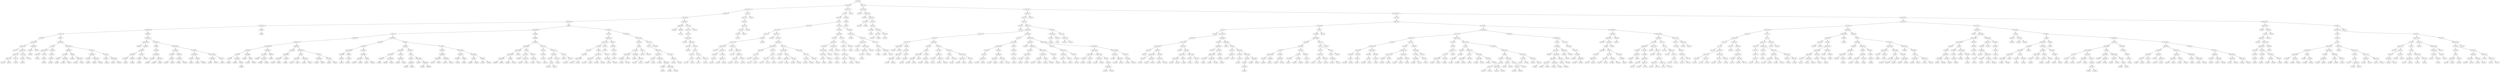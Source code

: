 digraph T {
	plus10770 -> X10771
	plus10774 -> X10775
	plus10774 -> X10776
	plus10773 -> plus10774
	ln10777 -> X10778
	plus10773 -> ln10777
	minus10772 -> plus10773
	ln10780 -> X10781
	div10779 -> ln10780
	div10779 -> X10782
	minus10772 -> div10779
	plus10770 -> minus10772
	plus10769 -> plus10770
	ln10784 -> X10785
	mult10783 -> ln10784
	mult10783 -> X10786
	plus10769 -> mult10783
	ln10768 -> plus10769
	e10767 -> ln10768
	sin10791 -> X10792
	minus10790 -> sin10791
	ln10794 -> X10795
	ln10793 -> ln10794
	minus10790 -> ln10793
	e10789 -> minus10790
	cos10798 -> X10799
	cos10797 -> cos10798
	cos10796 -> cos10797
	e10789 -> cos10796
	mult10788 -> e10789
	ln10803 -> X10804
	div10802 -> ln10803
	mult10805 -> X10806
	mult10805 -> X10807
	div10802 -> mult10805
	plus10801 -> div10802
	e10808 -> X10809
	minus10810 -> X10811
	minus10810 -> X10812
	e10808 -> minus10810
	plus10801 -> e10808
	minus10800 -> plus10801
	sin10815 -> X10816
	plus10814 -> sin10815
	minus10817 -> X10818
	minus10817 -> X10819
	plus10814 -> minus10817
	e10813 -> plus10814
	sin10821 -> X10822
	e10820 -> sin10821
	minus10823 -> X10824
	minus10823 -> X10825
	e10820 -> minus10823
	e10813 -> e10820
	minus10800 -> e10813
	mult10788 -> minus10800
	ln10787 -> mult10788
	e10767 -> ln10787
	mult10766 -> e10767
	minus10828 -> X10829
	cos10833 -> X10834
	div10832 -> cos10833
	sin10835 -> X10836
	div10832 -> sin10835
	div10831 -> div10832
	ln10838 -> X10839
	div10837 -> ln10838
	div10837 -> X10840
	div10831 -> div10837
	cos10830 -> div10831
	minus10828 -> cos10830
	mult10827 -> minus10828
	cos10845 -> X10846
	minus10844 -> cos10845
	plus10847 -> X10848
	plus10847 -> X10849
	minus10844 -> plus10847
	sin10843 -> minus10844
	ln10842 -> sin10843
	mult10841 -> ln10842
	div10853 -> X10854
	div10853 -> X10855
	sin10852 -> div10853
	plus10851 -> sin10852
	plus10857 -> X10858
	plus10857 -> X10859
	cos10856 -> plus10857
	plus10851 -> cos10856
	mult10850 -> plus10851
	ln10862 -> X10863
	minus10861 -> ln10862
	e10864 -> X10865
	e10864 -> X10866
	minus10861 -> e10864
	e10860 -> minus10861
	mult10868 -> X10869
	mult10868 -> X10870
	minus10867 -> mult10868
	cos10871 -> X10872
	minus10867 -> cos10871
	e10860 -> minus10867
	mult10850 -> e10860
	mult10841 -> mult10850
	mult10827 -> mult10841
	sin10826 -> mult10827
	mult10766 -> sin10826
	mult10765 -> mult10766
	ln10873 -> X10874
	mult10765 -> ln10873
	plus10764 -> mult10765
	ln10883 -> X10884
	e10882 -> ln10883
	plus10885 -> X10886
	ln10887 -> X10888
	plus10885 -> ln10887
	e10882 -> plus10885
	div10881 -> e10882
	plus10889 -> X10890
	e10891 -> X10892
	e10891 -> X10893
	plus10889 -> e10891
	div10881 -> plus10889
	minus10880 -> div10881
	div10895 -> X10896
	plus10897 -> X10898
	plus10897 -> X10899
	div10895 -> plus10897
	plus10894 -> div10895
	ln10900 -> X10901
	plus10894 -> ln10900
	minus10880 -> plus10894
	plus10879 -> minus10880
	plus10905 -> X10906
	plus10905 -> X10907
	plus10904 -> plus10905
	sin10908 -> X10909
	plus10904 -> sin10908
	cos10903 -> plus10904
	plus10902 -> cos10903
	mult10912 -> X10913
	mult10912 -> X10914
	e10911 -> mult10912
	mult10915 -> X10916
	mult10915 -> X10917
	e10911 -> mult10915
	minus10910 -> e10911
	mult10919 -> X10920
	mult10919 -> X10921
	e10918 -> mult10919
	div10922 -> X10923
	div10922 -> X10924
	e10918 -> div10922
	minus10910 -> e10918
	plus10902 -> minus10910
	plus10879 -> plus10902
	sin10878 -> plus10879
	e10877 -> sin10878
	sin10930 -> X10931
	sin10929 -> sin10930
	minus10928 -> sin10929
	cos10933 -> X10934
	ln10932 -> cos10933
	minus10928 -> ln10932
	div10927 -> minus10928
	plus10937 -> X10938
	plus10937 -> X10939
	plus10936 -> plus10937
	e10940 -> X10941
	e10940 -> X10942
	plus10936 -> e10940
	cos10935 -> plus10936
	div10927 -> cos10935
	ln10926 -> div10927
	mult10925 -> ln10926
	sin10947 -> X10948
	div10946 -> sin10947
	minus10949 -> X10950
	minus10949 -> X10951
	div10946 -> minus10949
	plus10945 -> div10946
	mult10953 -> X10954
	mult10953 -> X10955
	cos10952 -> mult10953
	plus10945 -> cos10952
	div10944 -> plus10945
	mult10959 -> X10960
	mult10959 -> X10961
	ln10958 -> mult10959
	e10957 -> ln10958
	minus10962 -> X10963
	mult10964 -> X10965
	mult10964 -> X10966
	minus10962 -> mult10964
	e10957 -> minus10962
	cos10956 -> e10957
	div10944 -> cos10956
	e10943 -> div10944
	minus10970 -> X10971
	minus10970 -> X10972
	mult10969 -> minus10970
	plus10973 -> X10974
	plus10973 -> X10975
	mult10969 -> plus10973
	sin10968 -> mult10969
	e10967 -> sin10968
	sin10978 -> X10979
	plus10977 -> sin10978
	ln10980 -> X10981
	plus10977 -> ln10980
	mult10976 -> plus10977
	e10983 -> X10984
	e10983 -> X10985
	plus10982 -> e10983
	e10986 -> X10987
	e10986 -> X10988
	plus10982 -> e10986
	mult10976 -> plus10982
	e10967 -> mult10976
	e10943 -> e10967
	mult10925 -> e10943
	e10877 -> mult10925
	minus10876 -> e10877
	plus10995 -> X10996
	plus10995 -> X10997
	minus10994 -> plus10995
	e10998 -> X10999
	e10998 -> X11000
	minus10994 -> e10998
	minus10993 -> minus10994
	minus10993 -> X11001
	mult10992 -> minus10993
	div11003 -> X11004
	mult11005 -> X11006
	mult11005 -> X11007
	div11003 -> mult11005
	e11002 -> div11003
	plus11009 -> X11010
	plus11009 -> X11011
	ln11008 -> plus11009
	e11002 -> ln11008
	mult10992 -> e11002
	div10991 -> mult10992
	sin11015 -> X11016
	sin11014 -> sin11015
	ln11013 -> sin11014
	div11012 -> ln11013
	e11020 -> X11021
	e11020 -> X11022
	ln11019 -> e11020
	plus11018 -> ln11019
	cos11023 -> X11024
	plus11018 -> cos11023
	mult11017 -> plus11018
	e11025 -> X11026
	sin11027 -> X11028
	e11025 -> sin11027
	mult11017 -> e11025
	div11012 -> mult11017
	div10991 -> div11012
	sin10990 -> div10991
	sin10989 -> sin10990
	minus10876 -> sin10989
	e10875 -> minus10876
	minus11036 -> X11037
	minus11036 -> X11038
	sin11035 -> minus11036
	ln11034 -> sin11035
	e11033 -> ln11034
	plus11041 -> X11042
	plus11041 -> X11043
	minus11040 -> plus11041
	div11044 -> X11045
	div11044 -> X11046
	minus11040 -> div11044
	e11039 -> minus11040
	plus11048 -> X11049
	plus11048 -> X11050
	ln11047 -> plus11048
	e11039 -> ln11047
	e11033 -> e11039
	minus11032 -> e11033
	ln11051 -> X11052
	minus11032 -> ln11051
	minus11031 -> minus11032
	ln11056 -> X11057
	sin11055 -> ln11056
	cos11054 -> sin11055
	ln11053 -> cos11054
	minus11031 -> ln11053
	ln11030 -> minus11031
	e11029 -> ln11030
	div11064 -> X11065
	div11064 -> X11066
	minus11063 -> div11064
	minus11063 -> X11067
	div11062 -> minus11063
	mult11068 -> X11069
	div11070 -> X11071
	div11070 -> X11072
	mult11068 -> div11070
	div11062 -> mult11068
	e11061 -> div11062
	e11073 -> X11074
	e11073 -> X11075
	e11061 -> e11073
	sin11060 -> e11061
	plus11059 -> sin11060
	e11080 -> X11081
	e11080 -> X11082
	minus11079 -> e11080
	mult11083 -> X11084
	ln11086 -> X11087
	plus11085 -> ln11086
	minus11088 -> X11089
	minus11088 -> X11090
	plus11085 -> minus11088
	mult11083 -> plus11085
	minus11079 -> mult11083
	plus11078 -> minus11079
	div11092 -> X11093
	div11092 -> X11094
	cos11091 -> div11092
	plus11078 -> cos11091
	ln11077 -> plus11078
	div11076 -> ln11077
	div11076 -> X11095
	plus11059 -> div11076
	sin11058 -> plus11059
	e11029 -> sin11058
	e10875 -> e11029
	plus10764 -> e10875
	div10763 -> plus10764
	mult11097 -> X11098
	sin11099 -> X11100
	mult11097 -> sin11099
	mult11096 -> mult11097
	minus11104 -> X11105
	sin11107 -> X11108
	plus11106 -> sin11107
	e11112 -> X11113
	e11112 -> X11114
	sin11111 -> e11112
	e11110 -> sin11111
	sin11116 -> X11117
	e11115 -> sin11116
	sin11118 -> X11119
	e11115 -> sin11118
	e11110 -> e11115
	ln11109 -> e11110
	plus11106 -> ln11109
	minus11104 -> plus11106
	sin11103 -> minus11104
	cos11102 -> sin11103
	div11101 -> cos11102
	div11101 -> X11120
	mult11096 -> div11101
	div10763 -> mult11096
	sin10762 -> div10763
	minus10761 -> sin10762
	ln11126 -> X11127
	div11125 -> ln11126
	div11125 -> X11128
	plus11124 -> div11125
	plus11124 -> X11129
	sin11123 -> plus11124
	sin11122 -> sin11123
	div11121 -> sin11122
	div11121 -> X11130
	minus10761 -> div11121
	mult10760 -> minus10761
	minus11140 -> X11141
	cos11144 -> X11145
	sin11143 -> cos11144
	mult11142 -> sin11143
	mult11147 -> X11148
	mult11147 -> X11149
	cos11146 -> mult11147
	mult11142 -> cos11146
	minus11140 -> mult11142
	div11139 -> minus11140
	mult11150 -> X11151
	mult11152 -> X11153
	div11155 -> X11156
	div11155 -> X11157
	mult11154 -> div11155
	sin11158 -> X11159
	mult11154 -> sin11158
	mult11152 -> mult11154
	mult11150 -> mult11152
	div11139 -> mult11150
	div11138 -> div11139
	div11138 -> X11160
	sin11137 -> div11138
	div11136 -> sin11137
	mult11161 -> X11162
	div11167 -> X11168
	plus11169 -> X11170
	plus11169 -> X11171
	div11167 -> plus11169
	sin11166 -> div11167
	minus11165 -> sin11166
	div11174 -> X11175
	div11174 -> X11176
	e11173 -> div11174
	ln11177 -> X11178
	e11173 -> ln11177
	cos11172 -> e11173
	minus11165 -> cos11172
	plus11164 -> minus11165
	cos11181 -> X11182
	minus11180 -> cos11181
	mult11184 -> X11185
	mult11184 -> X11186
	e11183 -> mult11184
	e11187 -> X11188
	e11187 -> X11189
	e11183 -> e11187
	minus11180 -> e11183
	div11179 -> minus11180
	div11192 -> X11193
	div11192 -> X11194
	div11191 -> div11192
	cos11195 -> X11196
	div11191 -> cos11195
	sin11190 -> div11191
	div11179 -> sin11190
	plus11164 -> div11179
	cos11163 -> plus11164
	mult11161 -> cos11163
	div11136 -> mult11161
	ln11135 -> div11136
	e11134 -> ln11135
	ln11205 -> X11206
	mult11204 -> ln11205
	cos11207 -> X11208
	mult11204 -> cos11207
	minus11203 -> mult11204
	minus11203 -> X11209
	cos11202 -> minus11203
	plus11201 -> cos11202
	cos11213 -> X11214
	sin11212 -> cos11213
	ln11211 -> sin11212
	minus11210 -> ln11211
	minus11210 -> X11215
	plus11201 -> minus11210
	ln11200 -> plus11201
	plus11199 -> ln11200
	sin11221 -> X11222
	minus11220 -> sin11221
	mult11223 -> X11224
	mult11223 -> X11225
	minus11220 -> mult11223
	sin11219 -> minus11220
	cos11218 -> sin11219
	div11217 -> cos11218
	ln11226 -> X11227
	div11217 -> ln11226
	ln11216 -> div11217
	plus11199 -> ln11216
	cos11198 -> plus11199
	div11197 -> cos11198
	mult11229 -> X11230
	sin11233 -> X11234
	minus11232 -> sin11233
	cos11237 -> X11238
	mult11236 -> cos11237
	mult11236 -> X11239
	minus11235 -> mult11236
	minus11235 -> X11240
	minus11232 -> minus11235
	div11231 -> minus11232
	cos11243 -> X11244
	e11242 -> cos11243
	mult11245 -> X11246
	mult11245 -> X11247
	e11242 -> mult11245
	cos11241 -> e11242
	div11231 -> cos11241
	mult11229 -> div11231
	sin11228 -> mult11229
	div11197 -> sin11228
	e11134 -> div11197
	sin11133 -> e11134
	e11132 -> sin11133
	ln11249 -> X11250
	cos11248 -> ln11249
	e11132 -> cos11248
	minus11131 -> e11132
	minus11131 -> X11251
	mult10760 -> minus11131
	div10759 -> mult10760
	minus11253 -> X11254
	minus11255 -> X11256
	div11258 -> X11259
	div11258 -> X11260
	mult11257 -> div11258
	cos11263 -> X11264
	div11262 -> cos11263
	div11266 -> X11267
	div11266 -> X11268
	div11265 -> div11266
	ln11269 -> X11270
	div11265 -> ln11269
	div11262 -> div11265
	cos11261 -> div11262
	mult11257 -> cos11261
	minus11255 -> mult11257
	minus11253 -> minus11255
	div11252 -> minus11253
	ln11275 -> X11276
	div11274 -> ln11275
	minus11282 -> X11283
	minus11282 -> X11284
	div11281 -> minus11282
	mult11288 -> X11289
	mult11288 -> X11290
	plus11287 -> mult11288
	plus11287 -> X11291
	div11286 -> plus11287
	cos11293 -> X11294
	sin11292 -> cos11293
	div11286 -> sin11292
	ln11285 -> div11286
	div11281 -> ln11285
	e11280 -> div11281
	div11299 -> X11300
	div11299 -> X11301
	minus11298 -> div11299
	minus11298 -> X11302
	e11297 -> minus11298
	div11304 -> X11305
	div11304 -> X11306
	sin11303 -> div11304
	e11297 -> sin11303
	sin11296 -> e11297
	plus11295 -> sin11296
	cos11310 -> X11311
	mult11309 -> cos11310
	plus11312 -> X11313
	plus11312 -> X11314
	mult11309 -> plus11312
	cos11308 -> mult11309
	div11307 -> cos11308
	e11316 -> X11317
	cos11318 -> X11319
	e11316 -> cos11318
	div11315 -> e11316
	minus11321 -> X11322
	minus11321 -> X11323
	minus11320 -> minus11321
	ln11324 -> X11325
	minus11320 -> ln11324
	div11315 -> minus11320
	div11307 -> div11315
	plus11295 -> div11307
	e11280 -> plus11295
	cos11279 -> e11280
	plus11278 -> cos11279
	mult11332 -> X11333
	mult11332 -> X11334
	sin11331 -> mult11332
	ln11330 -> sin11331
	mult11329 -> ln11330
	mult11337 -> X11338
	mult11337 -> X11339
	plus11336 -> mult11337
	div11340 -> X11341
	div11340 -> X11342
	plus11336 -> div11340
	ln11335 -> plus11336
	mult11329 -> ln11335
	plus11328 -> mult11329
	cos11346 -> X11347
	cos11345 -> cos11346
	cos11344 -> cos11345
	ln11343 -> cos11344
	plus11328 -> ln11343
	ln11327 -> plus11328
	mult11326 -> ln11327
	mult11349 -> X11350
	ln11354 -> X11355
	minus11353 -> ln11354
	ln11356 -> X11357
	minus11353 -> ln11356
	sin11352 -> minus11353
	mult11351 -> sin11352
	div11360 -> X11361
	div11360 -> X11362
	minus11359 -> div11360
	e11363 -> X11364
	e11363 -> X11365
	minus11359 -> e11363
	minus11358 -> minus11359
	ln11367 -> X11368
	ln11366 -> ln11367
	minus11358 -> ln11366
	mult11351 -> minus11358
	mult11349 -> mult11351
	minus11348 -> mult11349
	sin11373 -> X11374
	mult11372 -> sin11373
	ln11375 -> X11376
	mult11372 -> ln11375
	mult11371 -> mult11372
	cos11378 -> X11379
	ln11377 -> cos11378
	mult11371 -> ln11377
	ln11370 -> mult11371
	mult11369 -> ln11370
	ln11383 -> X11384
	minus11382 -> ln11383
	ln11385 -> X11386
	minus11382 -> ln11385
	minus11381 -> minus11382
	mult11388 -> X11389
	mult11388 -> X11390
	minus11387 -> mult11388
	mult11393 -> X11394
	mult11393 -> X11395
	sin11392 -> mult11393
	ln11391 -> sin11392
	minus11387 -> ln11391
	minus11381 -> minus11387
	mult11380 -> minus11381
	plus11397 -> X11398
	plus11399 -> X11400
	plus11399 -> X11401
	plus11397 -> plus11399
	minus11396 -> plus11397
	div11403 -> X11404
	div11403 -> X11405
	sin11402 -> div11403
	minus11396 -> sin11402
	mult11380 -> minus11396
	mult11369 -> mult11380
	minus11348 -> mult11369
	mult11326 -> minus11348
	plus11278 -> mult11326
	plus11277 -> plus11278
	ln11408 -> X11409
	minus11407 -> ln11408
	sin11410 -> X11411
	minus11407 -> sin11410
	e11406 -> minus11407
	mult11413 -> X11414
	mult11413 -> X11415
	sin11412 -> mult11413
	e11406 -> sin11412
	plus11277 -> e11406
	div11274 -> plus11277
	cos11273 -> div11274
	plus11272 -> cos11273
	plus11272 -> X11416
	plus11271 -> plus11272
	e11421 -> X11422
	ln11427 -> X11428
	minus11426 -> ln11427
	ln11431 -> X11432
	minus11430 -> ln11431
	plus11433 -> X11434
	plus11433 -> X11435
	minus11430 -> plus11433
	div11429 -> minus11430
	mult11437 -> X11438
	mult11437 -> X11439
	sin11436 -> mult11437
	div11429 -> sin11436
	minus11426 -> div11429
	mult11425 -> minus11426
	plus11440 -> X11441
	minus11444 -> X11445
	minus11444 -> X11446
	minus11443 -> minus11444
	ln11447 -> X11448
	minus11443 -> ln11447
	div11442 -> minus11443
	ln11450 -> X11451
	minus11449 -> ln11450
	cos11452 -> X11453
	minus11449 -> cos11452
	div11442 -> minus11449
	plus11440 -> div11442
	mult11425 -> plus11440
	cos11424 -> mult11425
	minus11423 -> cos11424
	mult11456 -> X11457
	sin11460 -> X11461
	minus11459 -> sin11460
	minus11462 -> X11463
	minus11462 -> X11464
	minus11459 -> minus11462
	div11458 -> minus11459
	cos11466 -> X11467
	ln11465 -> cos11466
	div11458 -> ln11465
	mult11456 -> div11458
	sin11455 -> mult11456
	mult11454 -> sin11455
	mult11468 -> X11469
	mult11472 -> X11473
	mult11472 -> X11474
	sin11471 -> mult11472
	e11470 -> sin11471
	cos11477 -> X11478
	cos11476 -> cos11477
	plus11475 -> cos11476
	cos11482 -> X11483
	ln11481 -> cos11482
	cos11480 -> ln11481
	plus11479 -> cos11480
	plus11484 -> X11485
	plus11484 -> X11486
	plus11479 -> plus11484
	plus11475 -> plus11479
	e11470 -> plus11475
	mult11468 -> e11470
	mult11454 -> mult11468
	minus11423 -> mult11454
	e11421 -> minus11423
	div11420 -> e11421
	ln11494 -> X11495
	minus11493 -> ln11494
	sin11496 -> X11497
	minus11493 -> sin11496
	e11492 -> minus11493
	mult11499 -> X11500
	mult11499 -> X11501
	sin11498 -> mult11499
	e11492 -> sin11498
	div11491 -> e11492
	cos11504 -> X11505
	e11503 -> cos11504
	div11506 -> X11507
	div11506 -> X11508
	e11503 -> div11506
	div11502 -> e11503
	cos11510 -> X11511
	cos11509 -> cos11510
	div11502 -> cos11509
	div11491 -> div11502
	sin11490 -> div11491
	minus11489 -> sin11490
	e11516 -> X11517
	e11516 -> X11518
	mult11515 -> e11516
	sin11519 -> X11520
	mult11515 -> sin11519
	ln11514 -> mult11515
	e11513 -> ln11514
	mult11523 -> X11524
	mult11523 -> X11525
	ln11522 -> mult11523
	e11521 -> ln11522
	e11521 -> X11526
	e11513 -> e11521
	div11512 -> e11513
	div11512 -> X11527
	minus11489 -> div11512
	sin11488 -> minus11489
	e11487 -> sin11488
	e11487 -> X11528
	div11420 -> e11487
	plus11419 -> div11420
	e11537 -> X11538
	e11537 -> X11539
	sin11536 -> e11537
	div11535 -> sin11536
	ln11541 -> X11542
	cos11540 -> ln11541
	div11535 -> cos11540
	mult11534 -> div11535
	e11545 -> X11546
	e11545 -> X11547
	ln11544 -> e11545
	minus11543 -> ln11544
	cos11549 -> X11550
	cos11548 -> cos11549
	minus11543 -> cos11548
	mult11534 -> minus11543
	ln11533 -> mult11534
	div11532 -> ln11533
	ln11555 -> X11556
	minus11554 -> ln11555
	ln11557 -> X11558
	minus11554 -> ln11557
	minus11553 -> minus11554
	mult11560 -> X11561
	mult11560 -> X11562
	minus11559 -> mult11560
	ln11563 -> X11564
	minus11559 -> ln11563
	minus11553 -> minus11559
	ln11552 -> minus11553
	div11551 -> ln11552
	plus11568 -> X11569
	plus11568 -> X11570
	div11567 -> plus11568
	ln11571 -> X11572
	div11567 -> ln11571
	plus11566 -> div11567
	plus11566 -> X11573
	cos11565 -> plus11566
	div11551 -> cos11565
	div11532 -> div11551
	div11531 -> div11532
	minus11579 -> X11580
	minus11579 -> X11581
	e11578 -> minus11579
	cos11582 -> X11583
	e11578 -> cos11582
	minus11577 -> e11578
	minus11577 -> X11584
	ln11576 -> minus11577
	sin11575 -> ln11576
	minus11574 -> sin11575
	cos11589 -> X11590
	ln11588 -> cos11589
	sin11587 -> ln11588
	e11586 -> sin11587
	mult11593 -> X11594
	mult11593 -> X11595
	e11592 -> mult11593
	sin11596 -> X11597
	e11592 -> sin11596
	mult11591 -> e11592
	mult11599 -> X11600
	mult11599 -> X11601
	div11598 -> mult11599
	div11602 -> X11603
	div11602 -> X11604
	div11598 -> div11602
	mult11591 -> div11598
	e11586 -> mult11591
	minus11585 -> e11586
	e11610 -> X11611
	e11610 -> X11612
	e11609 -> e11610
	minus11613 -> X11614
	minus11613 -> X11615
	e11609 -> minus11613
	sin11608 -> e11609
	e11607 -> sin11608
	div11617 -> X11618
	div11617 -> X11619
	mult11616 -> div11617
	div11621 -> X11622
	div11621 -> X11623
	e11620 -> div11621
	e11620 -> X11624
	mult11616 -> e11620
	e11607 -> mult11616
	plus11606 -> e11607
	div11626 -> X11627
	div11626 -> X11628
	plus11625 -> div11626
	div11629 -> X11630
	ln11631 -> X11632
	div11629 -> ln11631
	plus11625 -> div11629
	plus11606 -> plus11625
	cos11605 -> plus11606
	minus11585 -> cos11605
	minus11574 -> minus11585
	div11531 -> minus11574
	minus11530 -> div11531
	plus11637 -> X11638
	plus11641 -> X11642
	plus11641 -> X11643
	plus11640 -> plus11641
	mult11644 -> X11645
	mult11644 -> X11646
	plus11640 -> mult11644
	minus11639 -> plus11640
	ln11648 -> X11649
	div11647 -> ln11648
	div11647 -> X11650
	minus11639 -> div11647
	plus11637 -> minus11639
	plus11636 -> plus11637
	ln11652 -> X11653
	mult11651 -> ln11652
	mult11651 -> X11654
	plus11636 -> mult11651
	ln11635 -> plus11636
	plus11634 -> ln11635
	div11658 -> X11659
	mult11660 -> X11661
	mult11660 -> X11662
	div11658 -> mult11660
	cos11657 -> div11658
	cos11656 -> cos11657
	cos11655 -> cos11656
	plus11634 -> cos11655
	sin11633 -> plus11634
	minus11530 -> sin11633
	e11529 -> minus11530
	mult11665 -> X11666
	minus11671 -> X11672
	minus11671 -> X11673
	sin11670 -> minus11671
	sin11669 -> sin11670
	e11668 -> sin11669
	div11676 -> X11677
	div11676 -> X11678
	div11675 -> div11676
	div11679 -> X11680
	div11679 -> X11681
	div11675 -> div11679
	e11674 -> div11675
	cos11683 -> X11684
	cos11682 -> cos11683
	e11674 -> cos11682
	e11668 -> e11674
	mult11667 -> e11668
	mult11667 -> X11685
	mult11665 -> mult11667
	plus11664 -> mult11665
	sin11686 -> X11687
	plus11664 -> sin11686
	mult11663 -> plus11664
	ln11694 -> X11695
	mult11693 -> ln11694
	mult11693 -> X11696
	ln11692 -> mult11693
	mult11691 -> ln11692
	sin11700 -> X11701
	mult11699 -> sin11700
	plus11702 -> X11703
	plus11702 -> X11704
	mult11699 -> plus11702
	cos11698 -> mult11699
	cos11697 -> cos11698
	mult11691 -> cos11697
	div11690 -> mult11691
	minus11705 -> X11706
	div11707 -> X11708
	minus11711 -> X11712
	minus11711 -> X11713
	mult11710 -> minus11711
	plus11714 -> X11715
	plus11714 -> X11716
	mult11710 -> plus11714
	sin11709 -> mult11710
	div11707 -> sin11709
	minus11705 -> div11707
	div11690 -> minus11705
	plus11689 -> div11690
	e11718 -> X11719
	mult11720 -> X11721
	e11723 -> X11724
	e11723 -> X11725
	cos11722 -> e11723
	mult11720 -> cos11722
	e11718 -> mult11720
	cos11717 -> e11718
	plus11689 -> cos11717
	minus11688 -> plus11689
	e11731 -> X11732
	e11731 -> X11733
	plus11730 -> e11731
	plus11730 -> X11734
	sin11729 -> plus11730
	sin11728 -> sin11729
	sin11727 -> sin11728
	plus11726 -> sin11727
	plus11735 -> X11736
	plus11735 -> X11737
	plus11726 -> plus11735
	minus11688 -> plus11726
	mult11663 -> minus11688
	e11529 -> mult11663
	plus11419 -> e11529
	sin11418 -> plus11419
	minus11417 -> sin11418
	e11745 -> X11746
	sin11749 -> X11750
	div11748 -> sin11749
	div11751 -> X11752
	div11751 -> X11753
	div11748 -> div11751
	plus11747 -> div11748
	e11755 -> X11756
	e11755 -> X11757
	minus11754 -> e11755
	sin11758 -> X11759
	minus11754 -> sin11758
	plus11747 -> minus11754
	e11745 -> plus11747
	ln11744 -> e11745
	plus11743 -> ln11744
	sin11761 -> X11762
	mult11760 -> sin11761
	ln11766 -> X11767
	minus11765 -> ln11766
	div11768 -> X11769
	div11768 -> X11770
	minus11765 -> div11768
	sin11764 -> minus11765
	sin11763 -> sin11764
	mult11760 -> sin11763
	plus11743 -> mult11760
	ln11742 -> plus11743
	plus11741 -> ln11742
	div11777 -> X11778
	div11777 -> X11779
	sin11776 -> div11777
	sin11775 -> sin11776
	sin11774 -> sin11775
	plus11773 -> sin11774
	cos11782 -> X11783
	sin11781 -> cos11782
	minus11780 -> sin11781
	plus11786 -> X11787
	plus11786 -> X11788
	mult11785 -> plus11786
	e11789 -> X11790
	e11789 -> X11791
	mult11785 -> e11789
	div11784 -> mult11785
	sin11793 -> X11794
	mult11792 -> sin11793
	sin11795 -> X11796
	mult11792 -> sin11795
	div11784 -> mult11792
	minus11780 -> div11784
	plus11773 -> minus11780
	e11772 -> plus11773
	mult11797 -> X11798
	mult11797 -> X11799
	e11772 -> mult11797
	sin11771 -> e11772
	plus11741 -> sin11771
	div11740 -> plus11741
	div11803 -> X11804
	div11803 -> X11805
	div11802 -> div11803
	ln11810 -> X11811
	plus11809 -> ln11810
	minus11812 -> X11813
	minus11812 -> X11814
	plus11809 -> minus11812
	mult11808 -> plus11809
	sin11816 -> X11817
	div11815 -> sin11816
	ln11818 -> X11819
	div11815 -> ln11818
	mult11808 -> div11815
	minus11807 -> mult11808
	mult11820 -> X11821
	ln11822 -> X11823
	mult11820 -> ln11822
	minus11807 -> mult11820
	ln11806 -> minus11807
	div11802 -> ln11806
	minus11801 -> div11802
	ln11824 -> X11825
	minus11801 -> ln11824
	plus11800 -> minus11801
	minus11831 -> X11832
	sin11833 -> X11834
	minus11831 -> sin11833
	plus11830 -> minus11831
	cos11835 -> X11836
	plus11830 -> cos11835
	cos11829 -> plus11830
	plus11828 -> cos11829
	div11840 -> X11841
	div11840 -> X11842
	plus11839 -> div11840
	sin11843 -> X11844
	plus11839 -> sin11843
	ln11838 -> plus11839
	mult11837 -> ln11838
	cos11847 -> X11848
	ln11846 -> cos11847
	ln11845 -> ln11846
	mult11837 -> ln11845
	plus11828 -> mult11837
	e11827 -> plus11828
	ln11852 -> X11853
	minus11851 -> ln11852
	sin11854 -> X11855
	minus11851 -> sin11854
	minus11850 -> minus11851
	sin11858 -> X11859
	e11857 -> sin11858
	e11860 -> X11861
	e11860 -> X11862
	e11857 -> e11860
	mult11856 -> e11857
	minus11864 -> X11865
	minus11864 -> X11866
	sin11863 -> minus11864
	mult11856 -> sin11863
	minus11850 -> mult11856
	div11849 -> minus11850
	plus11867 -> X11868
	minus11871 -> X11872
	minus11871 -> X11873
	e11870 -> minus11871
	plus11874 -> X11875
	plus11874 -> X11876
	e11870 -> plus11874
	sin11869 -> e11870
	plus11867 -> sin11869
	div11849 -> plus11867
	e11827 -> div11849
	sin11826 -> e11827
	plus11800 -> sin11826
	div11740 -> plus11800
	mult11739 -> div11740
	mult11878 -> X11879
	mult11886 -> X11887
	mult11886 -> X11888
	mult11885 -> mult11886
	sin11889 -> X11890
	mult11885 -> sin11889
	ln11884 -> mult11885
	ln11883 -> ln11884
	minus11882 -> ln11883
	cos11894 -> X11895
	cos11893 -> cos11894
	cos11892 -> cos11893
	e11891 -> cos11892
	sin11897 -> X11898
	minus11896 -> sin11897
	ln11900 -> X11901
	ln11899 -> ln11900
	minus11896 -> ln11899
	e11891 -> minus11896
	minus11882 -> e11891
	minus11881 -> minus11882
	cos11904 -> X11905
	cos11903 -> cos11904
	sin11902 -> cos11903
	minus11881 -> sin11902
	plus11880 -> minus11881
	ln11911 -> X11912
	ln11910 -> ln11911
	plus11909 -> ln11910
	sin11914 -> X11915
	minus11913 -> sin11914
	div11916 -> X11917
	div11916 -> X11918
	minus11913 -> div11916
	plus11909 -> minus11913
	ln11908 -> plus11909
	plus11907 -> ln11908
	plus11907 -> X11919
	mult11906 -> plus11907
	ln11923 -> X11924
	ln11922 -> ln11923
	cos11921 -> ln11922
	sin11920 -> cos11921
	mult11906 -> sin11920
	plus11880 -> mult11906
	mult11878 -> plus11880
	div11877 -> mult11878
	sin11927 -> X11928
	e11926 -> sin11927
	div11929 -> X11930
	div11929 -> X11931
	e11926 -> div11929
	div11925 -> e11926
	mult11938 -> X11939
	mult11938 -> X11940
	mult11937 -> mult11938
	mult11937 -> X11941
	div11936 -> mult11937
	cos11943 -> X11944
	e11942 -> cos11943
	sin11945 -> X11946
	e11942 -> sin11945
	div11936 -> e11942
	e11935 -> div11936
	e11935 -> X11947
	mult11934 -> e11935
	sin11951 -> X11952
	minus11950 -> sin11951
	minus11950 -> X11953
	div11949 -> minus11950
	ln11955 -> X11956
	e11954 -> ln11955
	ln11957 -> X11958
	e11954 -> ln11957
	div11949 -> e11954
	mult11948 -> div11949
	div11961 -> X11962
	div11961 -> X11963
	cos11960 -> div11961
	sin11959 -> cos11960
	mult11948 -> sin11959
	mult11934 -> mult11948
	e11933 -> mult11934
	ln11964 -> X11965
	e11933 -> ln11964
	e11932 -> e11933
	ln11971 -> X11972
	e11970 -> ln11971
	cos11973 -> X11974
	e11970 -> cos11973
	minus11969 -> e11970
	mult11976 -> X11977
	mult11976 -> X11978
	mult11975 -> mult11976
	div11981 -> X11982
	div11981 -> X11983
	sin11980 -> div11981
	cos11979 -> sin11980
	mult11975 -> cos11979
	minus11969 -> mult11975
	plus11968 -> minus11969
	plus11985 -> X11986
	mult11987 -> X11988
	mult11987 -> X11989
	plus11985 -> mult11987
	e11984 -> plus11985
	div11991 -> X11992
	div11991 -> X11993
	minus11990 -> div11991
	e11995 -> X11996
	e11995 -> X11997
	ln11994 -> e11995
	minus11990 -> ln11994
	e11984 -> minus11990
	plus11968 -> e11984
	div11967 -> plus11968
	sin12001 -> X12002
	ln12000 -> sin12001
	sin11999 -> ln12000
	cos11998 -> sin11999
	div11967 -> cos11998
	plus11966 -> div11967
	e12007 -> X12008
	e12007 -> X12009
	div12006 -> e12007
	sin12010 -> X12011
	div12006 -> sin12010
	div12005 -> div12006
	plus12012 -> X12013
	plus12014 -> X12015
	plus12014 -> X12016
	plus12012 -> plus12014
	div12005 -> plus12012
	plus12004 -> div12005
	mult12019 -> X12020
	mult12019 -> X12021
	plus12018 -> mult12019
	e12022 -> X12023
	e12022 -> X12024
	plus12018 -> e12022
	plus12017 -> plus12018
	ln12026 -> X12027
	mult12025 -> ln12026
	minus12028 -> X12029
	minus12028 -> X12030
	mult12025 -> minus12028
	plus12017 -> mult12025
	plus12004 -> plus12017
	plus12003 -> plus12004
	cos12034 -> X12035
	plus12033 -> cos12034
	plus12036 -> X12037
	plus12036 -> X12038
	plus12033 -> plus12036
	e12032 -> plus12033
	plus12040 -> X12041
	plus12040 -> X12042
	plus12039 -> plus12040
	plus12043 -> X12044
	plus12043 -> X12045
	plus12039 -> plus12043
	e12032 -> plus12039
	ln12031 -> e12032
	plus12003 -> ln12031
	plus11966 -> plus12003
	e11932 -> plus11966
	div11925 -> e11932
	div11877 -> div11925
	mult11739 -> div11877
	mult11738 -> mult11739
	minus12047 -> X12048
	mult12051 -> X12052
	cos12057 -> X12058
	cos12056 -> cos12057
	sin12055 -> cos12056
	minus12054 -> sin12055
	ln12061 -> X12062
	sin12060 -> ln12061
	div12059 -> sin12060
	div12064 -> X12065
	div12064 -> X12066
	div12063 -> div12064
	ln12067 -> X12068
	div12063 -> ln12067
	div12059 -> div12063
	minus12054 -> div12059
	minus12053 -> minus12054
	ln12069 -> X12070
	minus12053 -> ln12069
	mult12051 -> minus12053
	e12050 -> mult12051
	e12050 -> X12071
	div12049 -> e12050
	div12049 -> X12072
	minus12047 -> div12049
	plus12046 -> minus12047
	sin12081 -> X12082
	plus12080 -> sin12081
	div12083 -> X12084
	div12083 -> X12085
	plus12080 -> div12083
	mult12079 -> plus12080
	e12086 -> X12087
	e12088 -> X12089
	e12088 -> X12090
	e12086 -> e12088
	mult12079 -> e12086
	plus12078 -> mult12079
	plus12093 -> X12094
	plus12093 -> X12095
	ln12092 -> plus12093
	minus12091 -> ln12092
	e12097 -> X12098
	e12097 -> X12099
	plus12096 -> e12097
	ln12100 -> X12101
	plus12096 -> ln12100
	minus12091 -> plus12096
	plus12078 -> minus12091
	e12077 -> plus12078
	plus12102 -> X12103
	e12106 -> X12107
	minus12108 -> X12109
	minus12108 -> X12110
	e12106 -> minus12108
	sin12105 -> e12106
	plus12104 -> sin12105
	plus12112 -> X12113
	plus12112 -> X12114
	plus12111 -> plus12112
	plus12115 -> X12116
	plus12115 -> X12117
	plus12111 -> plus12115
	plus12104 -> plus12111
	plus12102 -> plus12104
	e12077 -> plus12102
	cos12076 -> e12077
	ln12075 -> cos12076
	minus12074 -> ln12075
	plus12121 -> X12122
	plus12125 -> X12126
	plus12125 -> X12127
	ln12124 -> plus12125
	e12123 -> ln12124
	div12128 -> X12129
	div12128 -> X12130
	e12123 -> div12128
	plus12121 -> e12123
	e12120 -> plus12121
	minus12134 -> X12135
	minus12134 -> X12136
	ln12133 -> minus12134
	e12132 -> ln12133
	sin12138 -> X12139
	minus12137 -> sin12138
	cos12140 -> X12141
	minus12137 -> cos12140
	e12132 -> minus12137
	ln12131 -> e12132
	e12120 -> ln12131
	minus12119 -> e12120
	plus12142 -> X12143
	div12146 -> X12147
	cos12148 -> X12149
	div12146 -> cos12148
	mult12145 -> div12146
	ln12150 -> X12151
	mult12145 -> ln12150
	minus12144 -> mult12145
	minus12144 -> X12152
	plus12142 -> minus12144
	minus12119 -> plus12142
	e12118 -> minus12119
	mult12158 -> X12159
	mult12158 -> X12160
	e12157 -> mult12158
	ln12161 -> X12162
	e12157 -> ln12161
	cos12156 -> e12157
	div12155 -> cos12156
	mult12165 -> X12166
	mult12165 -> X12167
	mult12164 -> mult12165
	div12168 -> X12169
	div12168 -> X12170
	mult12164 -> div12168
	div12163 -> mult12164
	plus12171 -> X12172
	mult12173 -> X12174
	mult12173 -> X12175
	plus12171 -> mult12173
	div12163 -> plus12171
	div12155 -> div12163
	minus12154 -> div12155
	minus12154 -> X12176
	ln12153 -> minus12154
	e12118 -> ln12153
	minus12074 -> e12118
	e12073 -> minus12074
	e12073 -> X12177
	plus12046 -> e12073
	mult11738 -> plus12046
	minus11417 -> mult11738
	plus11271 -> minus11417
	div11252 -> plus11271
	div10759 -> div11252
}
